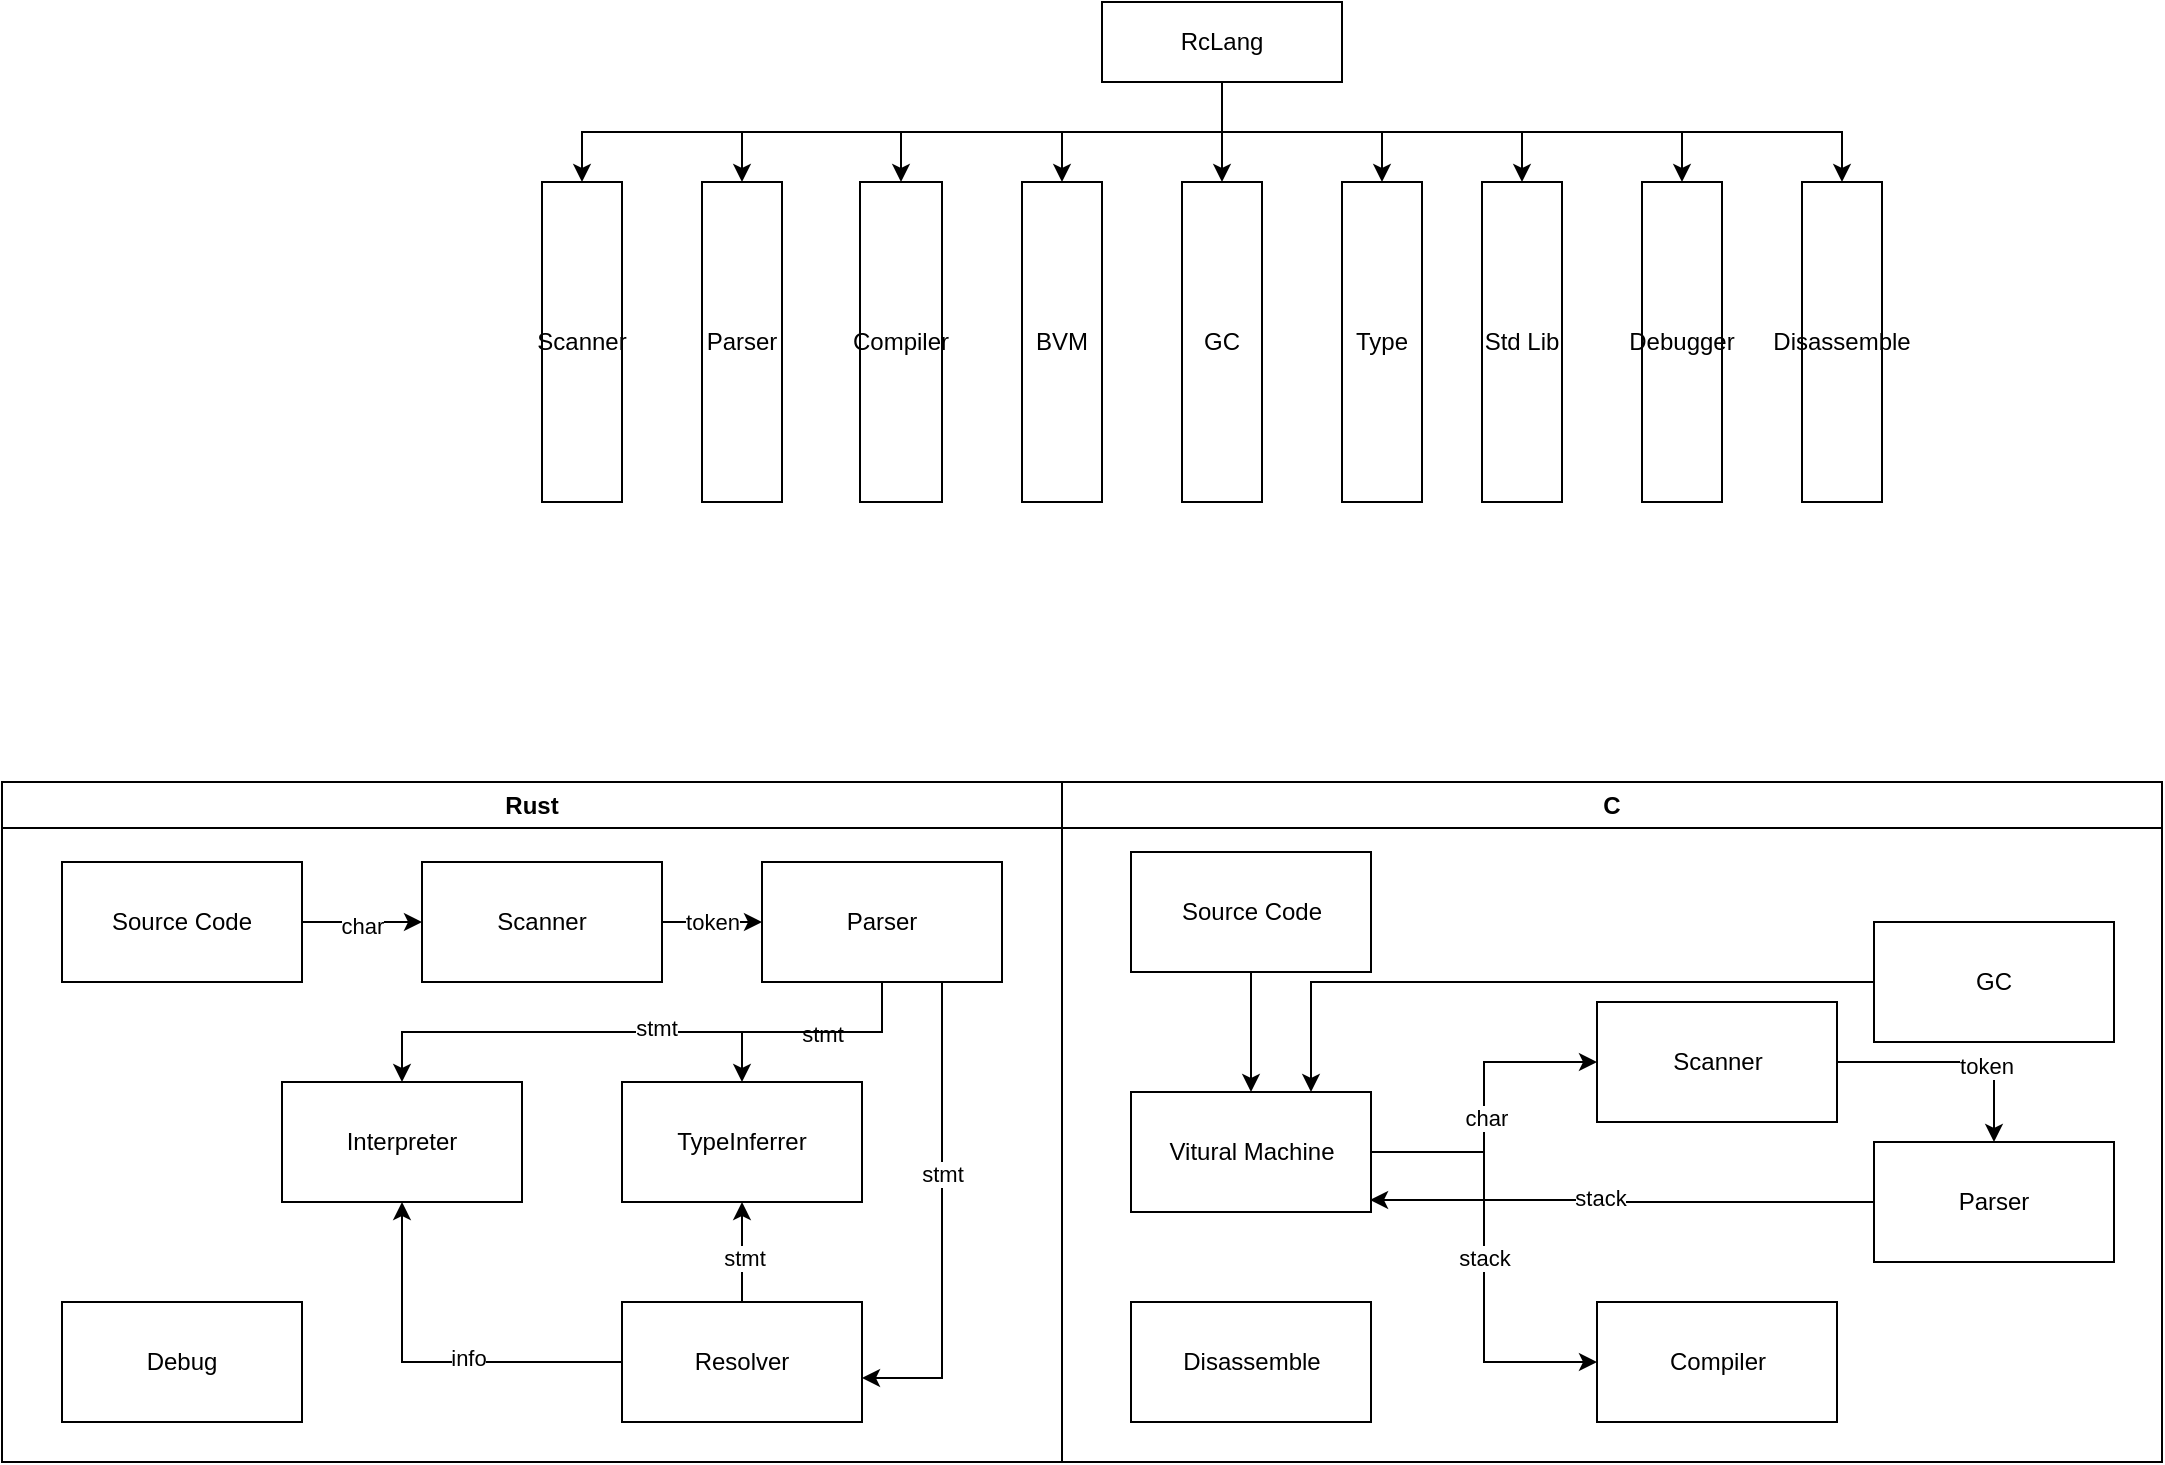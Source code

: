 <mxfile version="24.8.0">
  <diagram id="prtHgNgQTEPvFCAcTncT" name="Page-1">
    <mxGraphModel dx="1434" dy="746" grid="1" gridSize="10" guides="1" tooltips="1" connect="1" arrows="1" fold="1" page="1" pageScale="1" pageWidth="827" pageHeight="1169" math="0" shadow="0">
      <root>
        <mxCell id="0" />
        <mxCell id="1" parent="0" />
        <mxCell id="q5KfZVLiSaWMwuXySlKD-10" value="Scanner" style="rounded=0;whiteSpace=wrap;html=1;" parent="1" vertex="1">
          <mxGeometry x="320" y="280" width="40" height="160" as="geometry" />
        </mxCell>
        <mxCell id="q5KfZVLiSaWMwuXySlKD-11" value="Parser" style="rounded=0;whiteSpace=wrap;html=1;" parent="1" vertex="1">
          <mxGeometry x="400" y="280" width="40" height="160" as="geometry" />
        </mxCell>
        <mxCell id="q5KfZVLiSaWMwuXySlKD-12" value="Compiler" style="rounded=0;whiteSpace=wrap;html=1;" parent="1" vertex="1">
          <mxGeometry x="479" y="280" width="41" height="160" as="geometry" />
        </mxCell>
        <mxCell id="q5KfZVLiSaWMwuXySlKD-13" value="Std Lib" style="rounded=0;whiteSpace=wrap;html=1;" parent="1" vertex="1">
          <mxGeometry x="790" y="280" width="40" height="160" as="geometry" />
        </mxCell>
        <mxCell id="q5KfZVLiSaWMwuXySlKD-14" value="BVM" style="rounded=0;whiteSpace=wrap;html=1;" parent="1" vertex="1">
          <mxGeometry x="560" y="280" width="40" height="160" as="geometry" />
        </mxCell>
        <mxCell id="q5KfZVLiSaWMwuXySlKD-18" value="Debugger" style="rounded=0;whiteSpace=wrap;html=1;" parent="1" vertex="1">
          <mxGeometry x="870" y="280" width="40" height="160" as="geometry" />
        </mxCell>
        <mxCell id="q5KfZVLiSaWMwuXySlKD-43" value="GC" style="rounded=0;whiteSpace=wrap;html=1;" parent="1" vertex="1">
          <mxGeometry x="640" y="280" width="40" height="160" as="geometry" />
        </mxCell>
        <mxCell id="_qx0CJ4FmlX8rKsbl99r-33" value="Rust" style="swimlane;whiteSpace=wrap;html=1;" parent="1" vertex="1">
          <mxGeometry x="50" y="580" width="530" height="340" as="geometry">
            <mxRectangle x="640" y="560" width="70" height="30" as="alternateBounds" />
          </mxGeometry>
        </mxCell>
        <mxCell id="_qx0CJ4FmlX8rKsbl99r-108" style="edgeStyle=orthogonalEdgeStyle;rounded=0;orthogonalLoop=1;jettySize=auto;html=1;exitX=1;exitY=0.5;exitDx=0;exitDy=0;entryX=0;entryY=0.5;entryDx=0;entryDy=0;" parent="_qx0CJ4FmlX8rKsbl99r-33" source="_qx0CJ4FmlX8rKsbl99r-100" target="_qx0CJ4FmlX8rKsbl99r-102" edge="1">
          <mxGeometry relative="1" as="geometry" />
        </mxCell>
        <mxCell id="_qx0CJ4FmlX8rKsbl99r-109" value="char" style="edgeLabel;html=1;align=center;verticalAlign=middle;resizable=0;points=[];" parent="_qx0CJ4FmlX8rKsbl99r-108" vertex="1" connectable="0">
          <mxGeometry y="-2" relative="1" as="geometry">
            <mxPoint as="offset" />
          </mxGeometry>
        </mxCell>
        <mxCell id="_qx0CJ4FmlX8rKsbl99r-100" value="Source Code" style="whiteSpace=wrap;html=1;" parent="_qx0CJ4FmlX8rKsbl99r-33" vertex="1">
          <mxGeometry x="30" y="40" width="120" height="60" as="geometry" />
        </mxCell>
        <mxCell id="_qx0CJ4FmlX8rKsbl99r-110" style="edgeStyle=orthogonalEdgeStyle;rounded=0;orthogonalLoop=1;jettySize=auto;html=1;exitX=1;exitY=0.5;exitDx=0;exitDy=0;entryX=0;entryY=0.5;entryDx=0;entryDy=0;" parent="_qx0CJ4FmlX8rKsbl99r-33" source="_qx0CJ4FmlX8rKsbl99r-102" target="_qx0CJ4FmlX8rKsbl99r-103" edge="1">
          <mxGeometry relative="1" as="geometry" />
        </mxCell>
        <mxCell id="_qx0CJ4FmlX8rKsbl99r-111" value="token" style="edgeLabel;html=1;align=center;verticalAlign=middle;resizable=0;points=[];" parent="_qx0CJ4FmlX8rKsbl99r-110" vertex="1" connectable="0">
          <mxGeometry relative="1" as="geometry">
            <mxPoint as="offset" />
          </mxGeometry>
        </mxCell>
        <mxCell id="_qx0CJ4FmlX8rKsbl99r-102" value="Scanner" style="whiteSpace=wrap;html=1;" parent="_qx0CJ4FmlX8rKsbl99r-33" vertex="1">
          <mxGeometry x="210" y="40" width="120" height="60" as="geometry" />
        </mxCell>
        <mxCell id="_qx0CJ4FmlX8rKsbl99r-112" style="edgeStyle=orthogonalEdgeStyle;rounded=0;orthogonalLoop=1;jettySize=auto;html=1;exitX=0.5;exitY=1;exitDx=0;exitDy=0;entryX=0.5;entryY=0;entryDx=0;entryDy=0;" parent="_qx0CJ4FmlX8rKsbl99r-33" source="_qx0CJ4FmlX8rKsbl99r-103" target="_qx0CJ4FmlX8rKsbl99r-105" edge="1">
          <mxGeometry relative="1" as="geometry" />
        </mxCell>
        <mxCell id="_qx0CJ4FmlX8rKsbl99r-113" value="stmt" style="edgeLabel;html=1;align=center;verticalAlign=middle;resizable=0;points=[];" parent="_qx0CJ4FmlX8rKsbl99r-112" vertex="1" connectable="0">
          <mxGeometry x="-0.08" y="1" relative="1" as="geometry">
            <mxPoint as="offset" />
          </mxGeometry>
        </mxCell>
        <mxCell id="_qx0CJ4FmlX8rKsbl99r-114" style="edgeStyle=orthogonalEdgeStyle;rounded=0;orthogonalLoop=1;jettySize=auto;html=1;exitX=0.5;exitY=1;exitDx=0;exitDy=0;entryX=0.5;entryY=0;entryDx=0;entryDy=0;" parent="_qx0CJ4FmlX8rKsbl99r-33" source="_qx0CJ4FmlX8rKsbl99r-103" target="_qx0CJ4FmlX8rKsbl99r-104" edge="1">
          <mxGeometry relative="1" as="geometry" />
        </mxCell>
        <mxCell id="_qx0CJ4FmlX8rKsbl99r-115" value="stmt" style="edgeLabel;html=1;align=center;verticalAlign=middle;resizable=0;points=[];" parent="_qx0CJ4FmlX8rKsbl99r-114" vertex="1" connectable="0">
          <mxGeometry x="-0.045" y="-2" relative="1" as="geometry">
            <mxPoint as="offset" />
          </mxGeometry>
        </mxCell>
        <mxCell id="_qx0CJ4FmlX8rKsbl99r-103" value="Parser" style="whiteSpace=wrap;html=1;" parent="_qx0CJ4FmlX8rKsbl99r-33" vertex="1">
          <mxGeometry x="380" y="40" width="120" height="60" as="geometry" />
        </mxCell>
        <mxCell id="_qx0CJ4FmlX8rKsbl99r-104" value="Interpreter" style="whiteSpace=wrap;html=1;" parent="_qx0CJ4FmlX8rKsbl99r-33" vertex="1">
          <mxGeometry x="140" y="150" width="120" height="60" as="geometry" />
        </mxCell>
        <mxCell id="_qx0CJ4FmlX8rKsbl99r-105" value="TypeInferrer" style="whiteSpace=wrap;html=1;" parent="_qx0CJ4FmlX8rKsbl99r-33" vertex="1">
          <mxGeometry x="310" y="150" width="120" height="60" as="geometry" />
        </mxCell>
        <mxCell id="_qx0CJ4FmlX8rKsbl99r-116" style="edgeStyle=orthogonalEdgeStyle;rounded=0;orthogonalLoop=1;jettySize=auto;html=1;exitX=0.5;exitY=0;exitDx=0;exitDy=0;entryX=0.5;entryY=1;entryDx=0;entryDy=0;" parent="_qx0CJ4FmlX8rKsbl99r-33" source="_qx0CJ4FmlX8rKsbl99r-106" target="_qx0CJ4FmlX8rKsbl99r-105" edge="1">
          <mxGeometry relative="1" as="geometry" />
        </mxCell>
        <mxCell id="_qx0CJ4FmlX8rKsbl99r-120" value="stmt" style="edgeLabel;html=1;align=center;verticalAlign=middle;resizable=0;points=[];" parent="_qx0CJ4FmlX8rKsbl99r-116" vertex="1" connectable="0">
          <mxGeometry x="-0.12" y="-1" relative="1" as="geometry">
            <mxPoint as="offset" />
          </mxGeometry>
        </mxCell>
        <mxCell id="_qx0CJ4FmlX8rKsbl99r-119" style="edgeStyle=orthogonalEdgeStyle;rounded=0;orthogonalLoop=1;jettySize=auto;html=1;exitX=0;exitY=0.5;exitDx=0;exitDy=0;entryX=0.5;entryY=1;entryDx=0;entryDy=0;" parent="_qx0CJ4FmlX8rKsbl99r-33" source="_qx0CJ4FmlX8rKsbl99r-106" target="_qx0CJ4FmlX8rKsbl99r-104" edge="1">
          <mxGeometry relative="1" as="geometry" />
        </mxCell>
        <mxCell id="_qx0CJ4FmlX8rKsbl99r-121" value="info" style="edgeLabel;html=1;align=center;verticalAlign=middle;resizable=0;points=[];" parent="_qx0CJ4FmlX8rKsbl99r-119" vertex="1" connectable="0">
          <mxGeometry x="-0.19" y="-2" relative="1" as="geometry">
            <mxPoint as="offset" />
          </mxGeometry>
        </mxCell>
        <mxCell id="_qx0CJ4FmlX8rKsbl99r-106" value="Resolver" style="whiteSpace=wrap;html=1;" parent="_qx0CJ4FmlX8rKsbl99r-33" vertex="1">
          <mxGeometry x="310" y="260" width="120" height="60" as="geometry" />
        </mxCell>
        <mxCell id="_qx0CJ4FmlX8rKsbl99r-107" value="Debug" style="whiteSpace=wrap;html=1;" parent="_qx0CJ4FmlX8rKsbl99r-33" vertex="1">
          <mxGeometry x="30" y="260" width="120" height="60" as="geometry" />
        </mxCell>
        <mxCell id="_qx0CJ4FmlX8rKsbl99r-117" style="edgeStyle=orthogonalEdgeStyle;rounded=0;orthogonalLoop=1;jettySize=auto;html=1;exitX=0.75;exitY=1;exitDx=0;exitDy=0;entryX=1;entryY=0.633;entryDx=0;entryDy=0;entryPerimeter=0;" parent="_qx0CJ4FmlX8rKsbl99r-33" source="_qx0CJ4FmlX8rKsbl99r-103" target="_qx0CJ4FmlX8rKsbl99r-106" edge="1">
          <mxGeometry relative="1" as="geometry" />
        </mxCell>
        <mxCell id="_qx0CJ4FmlX8rKsbl99r-118" value="stmt" style="edgeLabel;html=1;align=center;verticalAlign=middle;resizable=0;points=[];" parent="_qx0CJ4FmlX8rKsbl99r-117" vertex="1" connectable="0">
          <mxGeometry x="-0.193" relative="1" as="geometry">
            <mxPoint as="offset" />
          </mxGeometry>
        </mxCell>
        <mxCell id="_qx0CJ4FmlX8rKsbl99r-122" value="C" style="swimlane;whiteSpace=wrap;html=1;" parent="1" vertex="1">
          <mxGeometry x="580" y="580" width="550" height="340" as="geometry" />
        </mxCell>
        <mxCell id="_qx0CJ4FmlX8rKsbl99r-125" value="" style="edgeStyle=orthogonalEdgeStyle;rounded=0;orthogonalLoop=1;jettySize=auto;html=1;" parent="_qx0CJ4FmlX8rKsbl99r-122" source="_qx0CJ4FmlX8rKsbl99r-123" target="_qx0CJ4FmlX8rKsbl99r-124" edge="1">
          <mxGeometry relative="1" as="geometry" />
        </mxCell>
        <mxCell id="_qx0CJ4FmlX8rKsbl99r-123" value="Source Code" style="whiteSpace=wrap;html=1;" parent="_qx0CJ4FmlX8rKsbl99r-122" vertex="1">
          <mxGeometry x="34.5" y="35" width="120" height="60" as="geometry" />
        </mxCell>
        <mxCell id="_qx0CJ4FmlX8rKsbl99r-127" value="" style="edgeStyle=orthogonalEdgeStyle;rounded=0;orthogonalLoop=1;jettySize=auto;html=1;" parent="_qx0CJ4FmlX8rKsbl99r-122" source="_qx0CJ4FmlX8rKsbl99r-124" target="_qx0CJ4FmlX8rKsbl99r-126" edge="1">
          <mxGeometry relative="1" as="geometry" />
        </mxCell>
        <mxCell id="_qx0CJ4FmlX8rKsbl99r-134" value="char" style="edgeLabel;html=1;align=center;verticalAlign=middle;resizable=0;points=[];" parent="_qx0CJ4FmlX8rKsbl99r-127" vertex="1" connectable="0">
          <mxGeometry x="-0.069" relative="1" as="geometry">
            <mxPoint x="1" as="offset" />
          </mxGeometry>
        </mxCell>
        <mxCell id="_qx0CJ4FmlX8rKsbl99r-141" style="edgeStyle=orthogonalEdgeStyle;rounded=0;orthogonalLoop=1;jettySize=auto;html=1;exitX=1;exitY=0.5;exitDx=0;exitDy=0;entryX=0;entryY=0.5;entryDx=0;entryDy=0;" parent="_qx0CJ4FmlX8rKsbl99r-122" source="_qx0CJ4FmlX8rKsbl99r-124" target="_qx0CJ4FmlX8rKsbl99r-130" edge="1">
          <mxGeometry relative="1" as="geometry" />
        </mxCell>
        <mxCell id="_qx0CJ4FmlX8rKsbl99r-142" value="stack" style="edgeLabel;html=1;align=center;verticalAlign=middle;resizable=0;points=[];" parent="_qx0CJ4FmlX8rKsbl99r-141" vertex="1" connectable="0">
          <mxGeometry x="0.005" relative="1" as="geometry">
            <mxPoint as="offset" />
          </mxGeometry>
        </mxCell>
        <mxCell id="_qx0CJ4FmlX8rKsbl99r-124" value="Vitural Machine" style="whiteSpace=wrap;html=1;" parent="_qx0CJ4FmlX8rKsbl99r-122" vertex="1">
          <mxGeometry x="34.5" y="155" width="120" height="60" as="geometry" />
        </mxCell>
        <mxCell id="_qx0CJ4FmlX8rKsbl99r-129" value="" style="edgeStyle=orthogonalEdgeStyle;rounded=0;orthogonalLoop=1;jettySize=auto;html=1;" parent="_qx0CJ4FmlX8rKsbl99r-122" source="_qx0CJ4FmlX8rKsbl99r-126" target="_qx0CJ4FmlX8rKsbl99r-128" edge="1">
          <mxGeometry relative="1" as="geometry" />
        </mxCell>
        <mxCell id="_qx0CJ4FmlX8rKsbl99r-135" value="token" style="edgeLabel;html=1;align=center;verticalAlign=middle;resizable=0;points=[];" parent="_qx0CJ4FmlX8rKsbl99r-129" vertex="1" connectable="0">
          <mxGeometry x="0.25" y="-2" relative="1" as="geometry">
            <mxPoint as="offset" />
          </mxGeometry>
        </mxCell>
        <mxCell id="_qx0CJ4FmlX8rKsbl99r-126" value="Scanner" style="whiteSpace=wrap;html=1;" parent="_qx0CJ4FmlX8rKsbl99r-122" vertex="1">
          <mxGeometry x="267.5" y="110" width="120" height="60" as="geometry" />
        </mxCell>
        <mxCell id="_qx0CJ4FmlX8rKsbl99r-139" style="edgeStyle=orthogonalEdgeStyle;rounded=0;orthogonalLoop=1;jettySize=auto;html=1;exitX=0;exitY=0.5;exitDx=0;exitDy=0;entryX=0.996;entryY=0.9;entryDx=0;entryDy=0;entryPerimeter=0;" parent="_qx0CJ4FmlX8rKsbl99r-122" source="_qx0CJ4FmlX8rKsbl99r-128" target="_qx0CJ4FmlX8rKsbl99r-124" edge="1">
          <mxGeometry relative="1" as="geometry">
            <mxPoint x="156" y="195" as="targetPoint" />
          </mxGeometry>
        </mxCell>
        <mxCell id="_qx0CJ4FmlX8rKsbl99r-140" value="stack" style="edgeLabel;html=1;align=center;verticalAlign=middle;resizable=0;points=[];" parent="_qx0CJ4FmlX8rKsbl99r-139" vertex="1" connectable="0">
          <mxGeometry x="0.094" y="-1" relative="1" as="geometry">
            <mxPoint as="offset" />
          </mxGeometry>
        </mxCell>
        <mxCell id="_qx0CJ4FmlX8rKsbl99r-128" value="Parser" style="whiteSpace=wrap;html=1;" parent="_qx0CJ4FmlX8rKsbl99r-122" vertex="1">
          <mxGeometry x="406" y="180" width="120" height="60" as="geometry" />
        </mxCell>
        <mxCell id="_qx0CJ4FmlX8rKsbl99r-130" value="Compiler" style="whiteSpace=wrap;html=1;" parent="_qx0CJ4FmlX8rKsbl99r-122" vertex="1">
          <mxGeometry x="267.5" y="260" width="120" height="60" as="geometry" />
        </mxCell>
        <mxCell id="_qx0CJ4FmlX8rKsbl99r-138" value="Disassemble" style="whiteSpace=wrap;html=1;" parent="_qx0CJ4FmlX8rKsbl99r-122" vertex="1">
          <mxGeometry x="34.5" y="260" width="120" height="60" as="geometry" />
        </mxCell>
        <mxCell id="_qx0CJ4FmlX8rKsbl99r-145" style="edgeStyle=orthogonalEdgeStyle;rounded=0;orthogonalLoop=1;jettySize=auto;html=1;exitX=0;exitY=0.5;exitDx=0;exitDy=0;entryX=0.75;entryY=0;entryDx=0;entryDy=0;" parent="_qx0CJ4FmlX8rKsbl99r-122" source="_qx0CJ4FmlX8rKsbl99r-144" target="_qx0CJ4FmlX8rKsbl99r-124" edge="1">
          <mxGeometry relative="1" as="geometry" />
        </mxCell>
        <mxCell id="_qx0CJ4FmlX8rKsbl99r-144" value="GC" style="whiteSpace=wrap;html=1;" parent="_qx0CJ4FmlX8rKsbl99r-122" vertex="1">
          <mxGeometry x="406" y="70" width="120" height="60" as="geometry" />
        </mxCell>
        <mxCell id="_qx0CJ4FmlX8rKsbl99r-148" style="edgeStyle=orthogonalEdgeStyle;rounded=0;orthogonalLoop=1;jettySize=auto;html=1;exitX=0.5;exitY=1;exitDx=0;exitDy=0;entryX=0.5;entryY=0;entryDx=0;entryDy=0;" parent="1" source="_qx0CJ4FmlX8rKsbl99r-147" target="q5KfZVLiSaWMwuXySlKD-10" edge="1">
          <mxGeometry relative="1" as="geometry" />
        </mxCell>
        <mxCell id="_qx0CJ4FmlX8rKsbl99r-149" style="edgeStyle=orthogonalEdgeStyle;rounded=0;orthogonalLoop=1;jettySize=auto;html=1;exitX=0.5;exitY=1;exitDx=0;exitDy=0;entryX=0.5;entryY=0;entryDx=0;entryDy=0;" parent="1" source="_qx0CJ4FmlX8rKsbl99r-147" target="q5KfZVLiSaWMwuXySlKD-11" edge="1">
          <mxGeometry relative="1" as="geometry" />
        </mxCell>
        <mxCell id="_qx0CJ4FmlX8rKsbl99r-150" style="edgeStyle=orthogonalEdgeStyle;rounded=0;orthogonalLoop=1;jettySize=auto;html=1;exitX=0.5;exitY=1;exitDx=0;exitDy=0;entryX=0.5;entryY=0;entryDx=0;entryDy=0;" parent="1" source="_qx0CJ4FmlX8rKsbl99r-147" target="q5KfZVLiSaWMwuXySlKD-12" edge="1">
          <mxGeometry relative="1" as="geometry" />
        </mxCell>
        <mxCell id="_qx0CJ4FmlX8rKsbl99r-151" style="edgeStyle=orthogonalEdgeStyle;rounded=0;orthogonalLoop=1;jettySize=auto;html=1;exitX=0.5;exitY=1;exitDx=0;exitDy=0;entryX=0.5;entryY=0;entryDx=0;entryDy=0;" parent="1" source="_qx0CJ4FmlX8rKsbl99r-147" target="q5KfZVLiSaWMwuXySlKD-14" edge="1">
          <mxGeometry relative="1" as="geometry" />
        </mxCell>
        <mxCell id="_qx0CJ4FmlX8rKsbl99r-152" style="edgeStyle=orthogonalEdgeStyle;rounded=0;orthogonalLoop=1;jettySize=auto;html=1;exitX=0.5;exitY=1;exitDx=0;exitDy=0;entryX=0.5;entryY=0;entryDx=0;entryDy=0;" parent="1" source="_qx0CJ4FmlX8rKsbl99r-147" target="q5KfZVLiSaWMwuXySlKD-43" edge="1">
          <mxGeometry relative="1" as="geometry" />
        </mxCell>
        <mxCell id="_qx0CJ4FmlX8rKsbl99r-153" style="edgeStyle=orthogonalEdgeStyle;rounded=0;orthogonalLoop=1;jettySize=auto;html=1;exitX=0.5;exitY=1;exitDx=0;exitDy=0;entryX=0.5;entryY=0;entryDx=0;entryDy=0;" parent="1" source="_qx0CJ4FmlX8rKsbl99r-147" target="q5KfZVLiSaWMwuXySlKD-13" edge="1">
          <mxGeometry relative="1" as="geometry" />
        </mxCell>
        <mxCell id="_qx0CJ4FmlX8rKsbl99r-154" style="edgeStyle=orthogonalEdgeStyle;rounded=0;orthogonalLoop=1;jettySize=auto;html=1;exitX=0.5;exitY=1;exitDx=0;exitDy=0;entryX=0.5;entryY=0;entryDx=0;entryDy=0;" parent="1" source="_qx0CJ4FmlX8rKsbl99r-147" target="q5KfZVLiSaWMwuXySlKD-18" edge="1">
          <mxGeometry relative="1" as="geometry" />
        </mxCell>
        <mxCell id="_qx0CJ4FmlX8rKsbl99r-156" style="edgeStyle=orthogonalEdgeStyle;rounded=0;orthogonalLoop=1;jettySize=auto;html=1;exitX=0.5;exitY=1;exitDx=0;exitDy=0;entryX=0.5;entryY=0;entryDx=0;entryDy=0;" parent="1" source="_qx0CJ4FmlX8rKsbl99r-147" target="_qx0CJ4FmlX8rKsbl99r-155" edge="1">
          <mxGeometry relative="1" as="geometry" />
        </mxCell>
        <mxCell id="kG6YhU0X2YvwOaeAnMuC-2" style="edgeStyle=orthogonalEdgeStyle;rounded=0;orthogonalLoop=1;jettySize=auto;html=1;exitX=0.5;exitY=1;exitDx=0;exitDy=0;entryX=0.5;entryY=0;entryDx=0;entryDy=0;" edge="1" parent="1" source="_qx0CJ4FmlX8rKsbl99r-147" target="kG6YhU0X2YvwOaeAnMuC-1">
          <mxGeometry relative="1" as="geometry" />
        </mxCell>
        <mxCell id="_qx0CJ4FmlX8rKsbl99r-147" value="RcLang" style="rounded=0;whiteSpace=wrap;html=1;" parent="1" vertex="1">
          <mxGeometry x="600" y="190" width="120" height="40" as="geometry" />
        </mxCell>
        <mxCell id="_qx0CJ4FmlX8rKsbl99r-155" value="Disassemble" style="whiteSpace=wrap;html=1;" parent="1" vertex="1">
          <mxGeometry x="950" y="280" width="40" height="160" as="geometry" />
        </mxCell>
        <mxCell id="kG6YhU0X2YvwOaeAnMuC-1" value="Type" style="whiteSpace=wrap;html=1;" vertex="1" parent="1">
          <mxGeometry x="720" y="280" width="40" height="160" as="geometry" />
        </mxCell>
      </root>
    </mxGraphModel>
  </diagram>
</mxfile>
